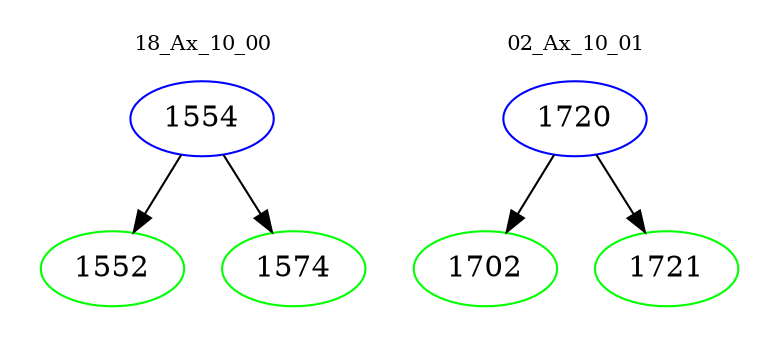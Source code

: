 digraph{
subgraph cluster_0 {
color = white
label = "18_Ax_10_00";
fontsize=10;
T0_1554 [label="1554", color="blue"]
T0_1554 -> T0_1552 [color="black"]
T0_1552 [label="1552", color="green"]
T0_1554 -> T0_1574 [color="black"]
T0_1574 [label="1574", color="green"]
}
subgraph cluster_1 {
color = white
label = "02_Ax_10_01";
fontsize=10;
T1_1720 [label="1720", color="blue"]
T1_1720 -> T1_1702 [color="black"]
T1_1702 [label="1702", color="green"]
T1_1720 -> T1_1721 [color="black"]
T1_1721 [label="1721", color="green"]
}
}
